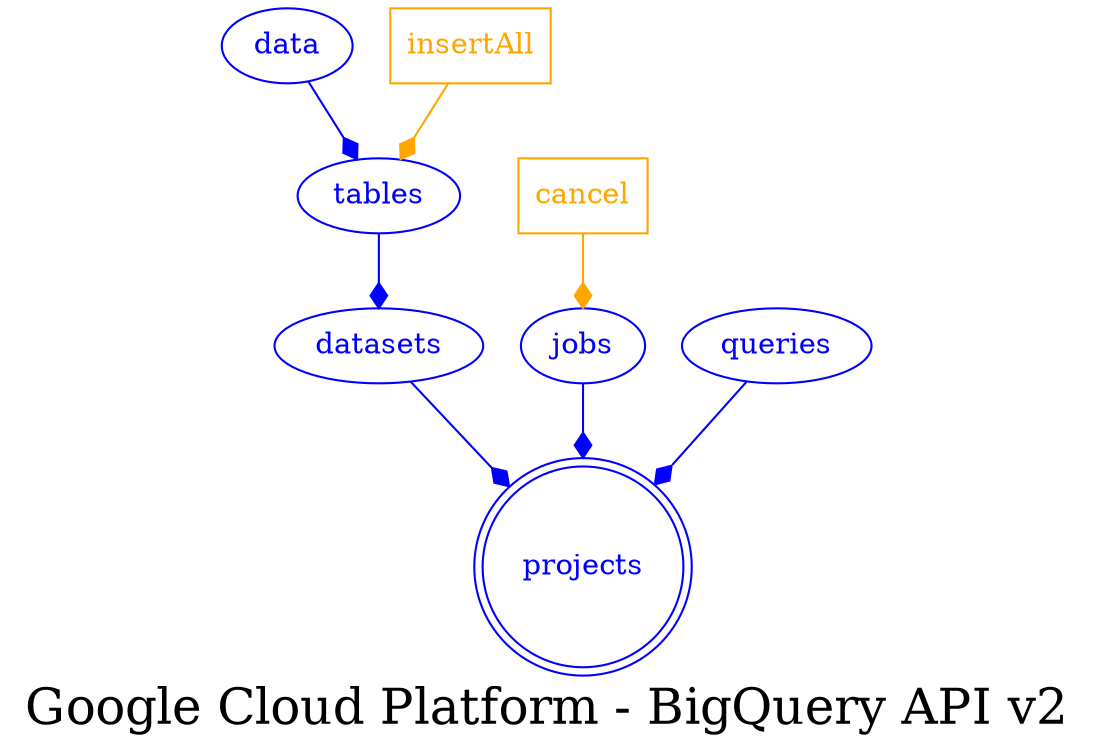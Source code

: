digraph LexiconGraph {
graph[label="Google Cloud Platform - BigQuery API v2", fontsize=24]
splines=true
"projects" [color=blue, fontcolor=blue, shape=doublecircle]
"datasets" -> "projects" [color=blue, fontcolor=blue, arrowhead=diamond, arrowtail=none]
"datasets" [color=blue, fontcolor=blue, shape=ellipse]
"tables" -> "datasets" [color=blue, fontcolor=blue, arrowhead=diamond, arrowtail=none]
"tables" [color=blue, fontcolor=blue, shape=ellipse]
"data" -> "tables" [color=blue, fontcolor=blue, arrowhead=diamond, arrowtail=none]
"data" [color=blue, fontcolor=blue, shape=ellipse]
"insertAll" [color=orange, fontcolor=orange, shape=box]
"insertAll" -> "tables" [color=orange, fontcolor=orange, arrowhead=diamond, arrowtail=none]
"jobs" -> "projects" [color=blue, fontcolor=blue, arrowhead=diamond, arrowtail=none]
"jobs" [color=blue, fontcolor=blue, shape=ellipse]
"cancel" [color=orange, fontcolor=orange, shape=box]
"cancel" -> "jobs" [color=orange, fontcolor=orange, arrowhead=diamond, arrowtail=none]
"queries" -> "projects" [color=blue, fontcolor=blue, arrowhead=diamond, arrowtail=none]
"queries" [color=blue, fontcolor=blue, shape=ellipse]
}
